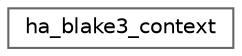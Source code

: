 digraph "Graphical Class Hierarchy"
{
 // LATEX_PDF_SIZE
  bgcolor="transparent";
  edge [fontname=Helvetica,fontsize=10,labelfontname=Helvetica,labelfontsize=10];
  node [fontname=Helvetica,fontsize=10,shape=box,height=0.2,width=0.4];
  rankdir="LR";
  Node0 [id="Node000000",label="ha_blake3_context",height=0.2,width=0.4,color="grey40", fillcolor="white", style="filled",URL="$d6/d3a/structha__blake3__context.html",tooltip="BLAKE3 hash state context."];
}
